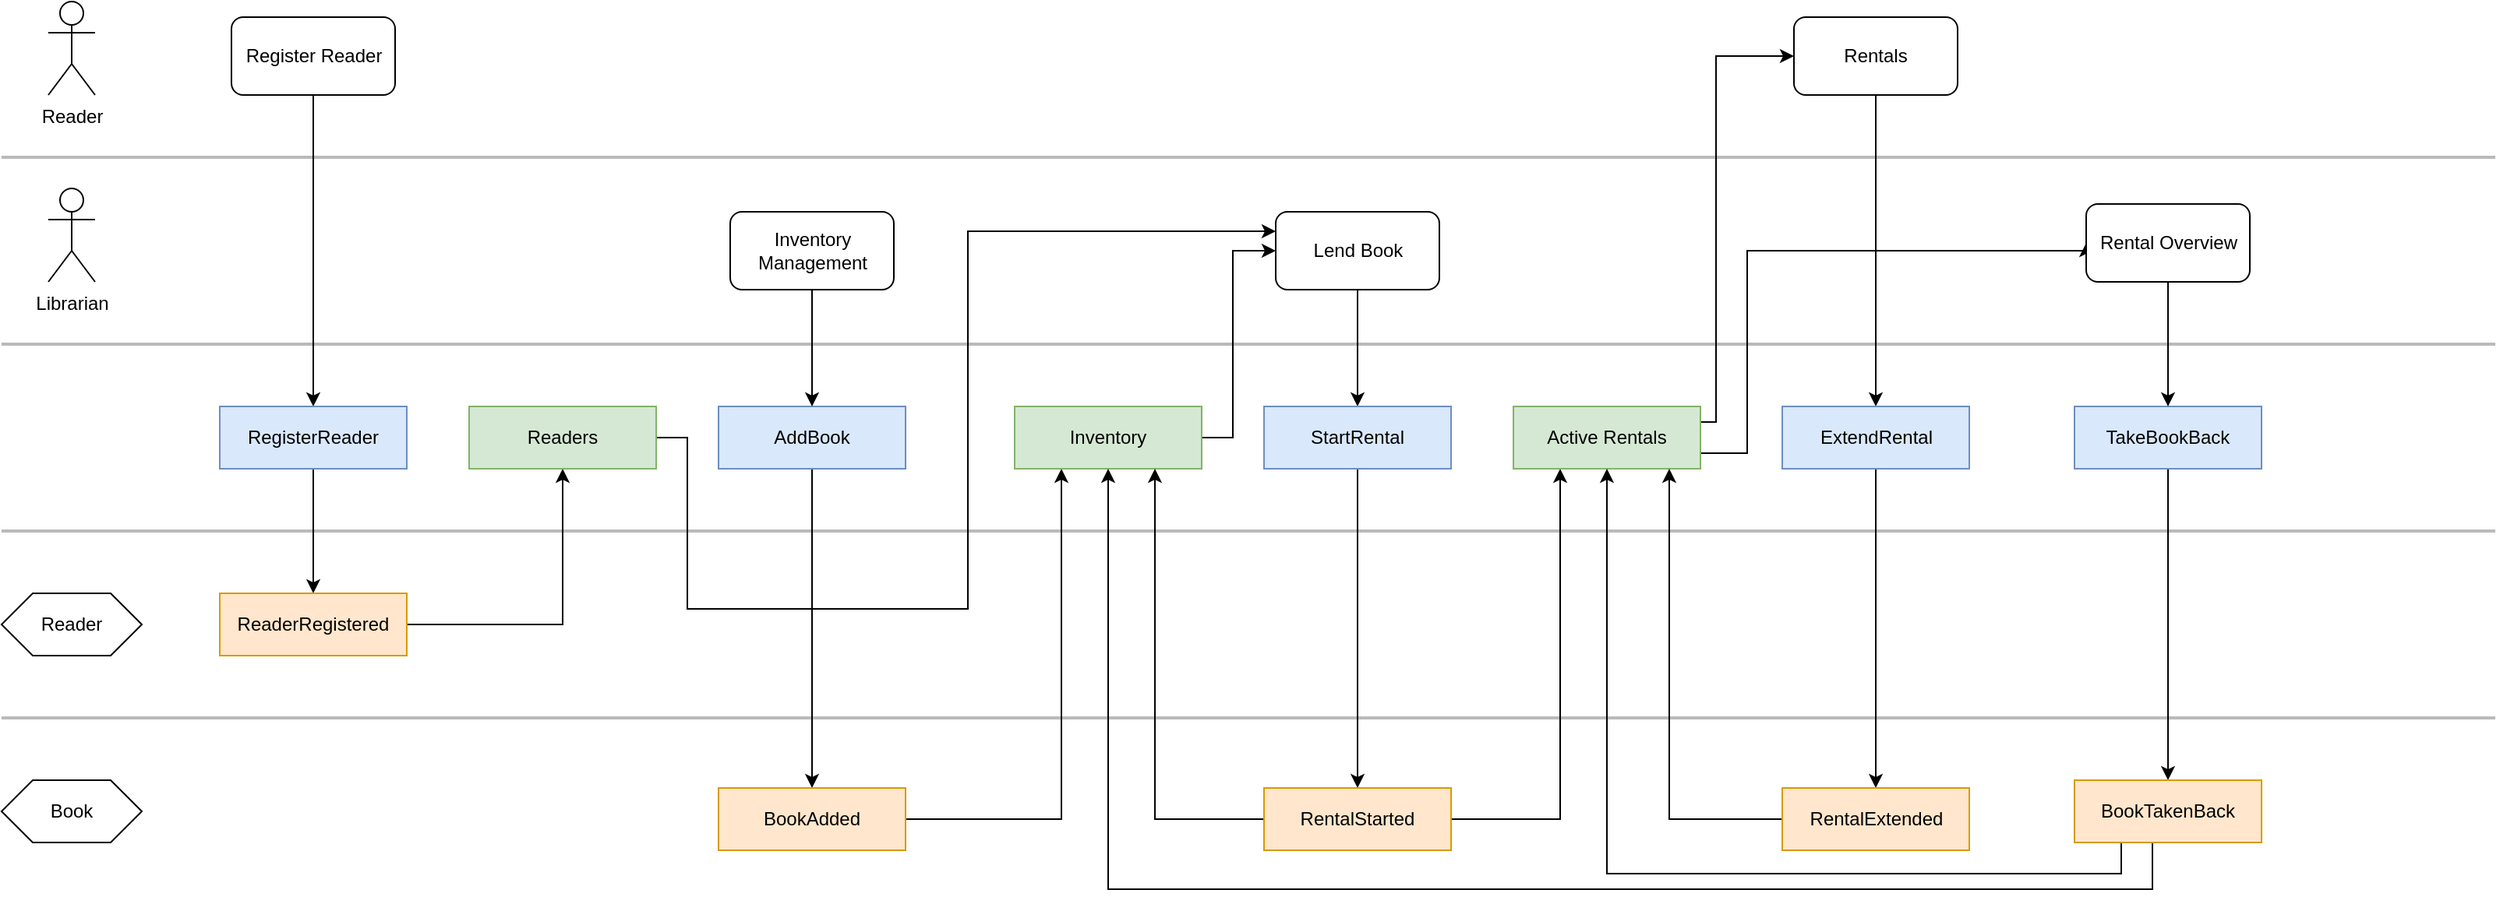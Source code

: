 <mxfile version="20.4.0" type="google"><diagram id="Y_ZXQ3DFGh4M9atr4Ec6" name="Seite-1"><mxGraphModel grid="1" page="1" gridSize="10" guides="1" tooltips="1" connect="1" arrows="1" fold="1" pageScale="1" pageWidth="827" pageHeight="1169" math="0" shadow="0"><root><mxCell id="0"/><mxCell id="1" parent="0"/><mxCell id="T8CrhD5FeA3WMyP5cSqE-1" value="Reader" style="shape=umlActor;verticalLabelPosition=bottom;verticalAlign=top;html=1;outlineConnect=0;" vertex="1" parent="1"><mxGeometry x="30" y="20" width="30" height="60" as="geometry"/></mxCell><mxCell id="T8CrhD5FeA3WMyP5cSqE-2" value="Librarian" style="shape=umlActor;verticalLabelPosition=bottom;verticalAlign=top;html=1;outlineConnect=0;" vertex="1" parent="1"><mxGeometry x="30" y="140" width="30" height="60" as="geometry"/></mxCell><mxCell id="T8CrhD5FeA3WMyP5cSqE-3" value="" style="endArrow=none;html=1;rounded=0;strokeColor=#BABABA;strokeWidth=2;" edge="1" parent="1"><mxGeometry width="50" height="50" relative="1" as="geometry"><mxPoint y="480" as="sourcePoint"/><mxPoint x="1600" y="480" as="targetPoint"/></mxGeometry></mxCell><mxCell id="T8CrhD5FeA3WMyP5cSqE-9" value="" style="endArrow=none;html=1;rounded=0;strokeColor=#BABABA;strokeWidth=2;" edge="1" parent="1"><mxGeometry width="50" height="50" relative="1" as="geometry"><mxPoint y="240" as="sourcePoint"/><mxPoint x="1600" y="240" as="targetPoint"/></mxGeometry></mxCell><mxCell id="T8CrhD5FeA3WMyP5cSqE-10" value="" style="endArrow=none;html=1;rounded=0;strokeWidth=2;strokeColor=#BABABA;" edge="1" parent="1"><mxGeometry width="50" height="50" relative="1" as="geometry"><mxPoint y="360" as="sourcePoint"/><mxPoint x="1600" y="360" as="targetPoint"/></mxGeometry></mxCell><mxCell id="T8CrhD5FeA3WMyP5cSqE-11" value="" style="endArrow=none;html=1;rounded=0;fillColor=#f5f5f5;strokeColor=#BABABA;strokeWidth=2;" edge="1" parent="1"><mxGeometry width="50" height="50" relative="1" as="geometry"><mxPoint y="120" as="sourcePoint"/><mxPoint x="1600" y="120" as="targetPoint"/></mxGeometry></mxCell><mxCell id="T8CrhD5FeA3WMyP5cSqE-12" value="Reader" style="shape=hexagon;perimeter=hexagonPerimeter2;whiteSpace=wrap;html=1;fixedSize=1;" vertex="1" parent="1"><mxGeometry y="400" width="90" height="40" as="geometry"/></mxCell><mxCell id="T8CrhD5FeA3WMyP5cSqE-13" value="Book" style="shape=hexagon;perimeter=hexagonPerimeter2;whiteSpace=wrap;html=1;fixedSize=1;" vertex="1" parent="1"><mxGeometry y="520" width="90" height="40" as="geometry"/></mxCell><mxCell id="T8CrhD5FeA3WMyP5cSqE-19" style="edgeStyle=orthogonalEdgeStyle;rounded=0;orthogonalLoop=1;jettySize=auto;html=1;entryX=0.5;entryY=0;entryDx=0;entryDy=0;" edge="1" parent="1" source="T8CrhD5FeA3WMyP5cSqE-15" target="T8CrhD5FeA3WMyP5cSqE-18"><mxGeometry relative="1" as="geometry"/></mxCell><mxCell id="T8CrhD5FeA3WMyP5cSqE-15" value="AddBook" style="rounded=0;whiteSpace=wrap;html=1;fillColor=#dae8fc;strokeColor=#6c8ebf;" vertex="1" parent="1"><mxGeometry x="460" y="280" width="120" height="40" as="geometry"/></mxCell><mxCell id="T8CrhD5FeA3WMyP5cSqE-21" style="edgeStyle=orthogonalEdgeStyle;rounded=0;orthogonalLoop=1;jettySize=auto;html=1;entryX=0.25;entryY=1;entryDx=0;entryDy=0;" edge="1" parent="1" source="T8CrhD5FeA3WMyP5cSqE-18" target="T8CrhD5FeA3WMyP5cSqE-20"><mxGeometry relative="1" as="geometry"/></mxCell><mxCell id="T8CrhD5FeA3WMyP5cSqE-18" value="BookAdded" style="rounded=0;whiteSpace=wrap;html=1;fillColor=#ffe6cc;strokeColor=#d79b00;" vertex="1" parent="1"><mxGeometry x="460" y="525" width="120" height="40" as="geometry"/></mxCell><mxCell id="T8CrhD5FeA3WMyP5cSqE-53" style="edgeStyle=orthogonalEdgeStyle;rounded=0;orthogonalLoop=1;jettySize=auto;html=1;strokeColor=#000000;strokeWidth=1;exitX=1;exitY=0.5;exitDx=0;exitDy=0;entryX=0;entryY=0.5;entryDx=0;entryDy=0;" edge="1" parent="1" source="T8CrhD5FeA3WMyP5cSqE-20" target="T8CrhD5FeA3WMyP5cSqE-31"><mxGeometry relative="1" as="geometry"><mxPoint x="750" y="160" as="targetPoint"/><Array as="points"><mxPoint x="790" y="300"/><mxPoint x="790" y="180"/></Array></mxGeometry></mxCell><mxCell id="T8CrhD5FeA3WMyP5cSqE-20" value="Inventory" style="rounded=0;whiteSpace=wrap;html=1;fillColor=#d5e8d4;strokeColor=#82b366;" vertex="1" parent="1"><mxGeometry x="650" y="280" width="120" height="40" as="geometry"/></mxCell><mxCell id="T8CrhD5FeA3WMyP5cSqE-25" style="edgeStyle=orthogonalEdgeStyle;rounded=0;orthogonalLoop=1;jettySize=auto;html=1;entryX=0.5;entryY=0;entryDx=0;entryDy=0;" edge="1" parent="1" source="T8CrhD5FeA3WMyP5cSqE-24" target="T8CrhD5FeA3WMyP5cSqE-15"><mxGeometry relative="1" as="geometry"/></mxCell><mxCell id="T8CrhD5FeA3WMyP5cSqE-24" value="Inventory Management" style="rounded=1;whiteSpace=wrap;html=1;" vertex="1" parent="1"><mxGeometry x="467.5" y="155" width="105" height="50" as="geometry"/></mxCell><mxCell id="T8CrhD5FeA3WMyP5cSqE-29" style="edgeStyle=orthogonalEdgeStyle;rounded=0;orthogonalLoop=1;jettySize=auto;html=1;entryX=0.5;entryY=0;entryDx=0;entryDy=0;strokeWidth=1;" edge="1" parent="1" source="T8CrhD5FeA3WMyP5cSqE-26" target="T8CrhD5FeA3WMyP5cSqE-27"><mxGeometry relative="1" as="geometry"/></mxCell><mxCell id="T8CrhD5FeA3WMyP5cSqE-26" value="Register Reader" style="rounded=1;whiteSpace=wrap;html=1;" vertex="1" parent="1"><mxGeometry x="147.5" y="30" width="105" height="50" as="geometry"/></mxCell><mxCell id="T8CrhD5FeA3WMyP5cSqE-30" style="edgeStyle=orthogonalEdgeStyle;rounded=0;orthogonalLoop=1;jettySize=auto;html=1;entryX=0.5;entryY=0;entryDx=0;entryDy=0;strokeWidth=1;" edge="1" parent="1" source="T8CrhD5FeA3WMyP5cSqE-27" target="T8CrhD5FeA3WMyP5cSqE-28"><mxGeometry relative="1" as="geometry"/></mxCell><mxCell id="T8CrhD5FeA3WMyP5cSqE-27" value="RegisterReader" style="rounded=0;whiteSpace=wrap;html=1;fillColor=#dae8fc;strokeColor=#6c8ebf;" vertex="1" parent="1"><mxGeometry x="140" y="280" width="120" height="40" as="geometry"/></mxCell><mxCell id="T8CrhD5FeA3WMyP5cSqE-33" style="edgeStyle=orthogonalEdgeStyle;rounded=0;orthogonalLoop=1;jettySize=auto;html=1;entryX=0.5;entryY=1;entryDx=0;entryDy=0;strokeWidth=1;" edge="1" parent="1" source="T8CrhD5FeA3WMyP5cSqE-28" target="T8CrhD5FeA3WMyP5cSqE-32"><mxGeometry relative="1" as="geometry"/></mxCell><mxCell id="T8CrhD5FeA3WMyP5cSqE-28" value="ReaderRegistered" style="rounded=0;whiteSpace=wrap;html=1;fillColor=#ffe6cc;strokeColor=#d79b00;" vertex="1" parent="1"><mxGeometry x="140" y="400" width="120" height="40" as="geometry"/></mxCell><mxCell id="T8CrhD5FeA3WMyP5cSqE-37" style="edgeStyle=orthogonalEdgeStyle;rounded=0;orthogonalLoop=1;jettySize=auto;html=1;entryX=0.5;entryY=0;entryDx=0;entryDy=0;strokeColor=#000000;strokeWidth=1;" edge="1" parent="1" source="T8CrhD5FeA3WMyP5cSqE-31" target="T8CrhD5FeA3WMyP5cSqE-36"><mxGeometry relative="1" as="geometry"/></mxCell><mxCell id="T8CrhD5FeA3WMyP5cSqE-44" style="edgeStyle=orthogonalEdgeStyle;rounded=0;orthogonalLoop=1;jettySize=auto;html=1;entryX=0.5;entryY=0;entryDx=0;entryDy=0;strokeColor=#000000;strokeWidth=1;exitX=0.5;exitY=1;exitDx=0;exitDy=0;" edge="1" parent="1" source="T8CrhD5FeA3WMyP5cSqE-48" target="T8CrhD5FeA3WMyP5cSqE-43"><mxGeometry relative="1" as="geometry"><mxPoint x="1355" y="60" as="sourcePoint"/></mxGeometry></mxCell><mxCell id="T8CrhD5FeA3WMyP5cSqE-31" value="Lend Book" style="rounded=1;whiteSpace=wrap;html=1;" vertex="1" parent="1"><mxGeometry x="817.5" y="155" width="105" height="50" as="geometry"/></mxCell><mxCell id="T8CrhD5FeA3WMyP5cSqE-52" style="edgeStyle=orthogonalEdgeStyle;rounded=0;orthogonalLoop=1;jettySize=auto;html=1;entryX=0;entryY=0.25;entryDx=0;entryDy=0;strokeColor=#000000;strokeWidth=1;exitX=1;exitY=0.5;exitDx=0;exitDy=0;" edge="1" parent="1" source="T8CrhD5FeA3WMyP5cSqE-32" target="T8CrhD5FeA3WMyP5cSqE-31"><mxGeometry relative="1" as="geometry"><Array as="points"><mxPoint x="440" y="300"/><mxPoint x="440" y="410"/><mxPoint x="620" y="410"/><mxPoint x="620" y="168"/></Array></mxGeometry></mxCell><mxCell id="T8CrhD5FeA3WMyP5cSqE-32" value="Readers" style="rounded=0;whiteSpace=wrap;html=1;fillColor=#d5e8d4;strokeColor=#82b366;" vertex="1" parent="1"><mxGeometry x="300" y="280" width="120" height="40" as="geometry"/></mxCell><mxCell id="T8CrhD5FeA3WMyP5cSqE-39" style="edgeStyle=orthogonalEdgeStyle;rounded=0;orthogonalLoop=1;jettySize=auto;html=1;entryX=0.5;entryY=0;entryDx=0;entryDy=0;strokeColor=#000000;strokeWidth=1;" edge="1" parent="1" source="T8CrhD5FeA3WMyP5cSqE-36" target="T8CrhD5FeA3WMyP5cSqE-38"><mxGeometry relative="1" as="geometry"/></mxCell><mxCell id="T8CrhD5FeA3WMyP5cSqE-36" value="StartRental" style="rounded=0;whiteSpace=wrap;html=1;fillColor=#dae8fc;strokeColor=#6c8ebf;" vertex="1" parent="1"><mxGeometry x="810" y="280" width="120" height="40" as="geometry"/></mxCell><mxCell id="T8CrhD5FeA3WMyP5cSqE-40" style="edgeStyle=orthogonalEdgeStyle;rounded=0;orthogonalLoop=1;jettySize=auto;html=1;entryX=0.75;entryY=1;entryDx=0;entryDy=0;strokeColor=#000000;strokeWidth=1;" edge="1" parent="1" source="T8CrhD5FeA3WMyP5cSqE-38" target="T8CrhD5FeA3WMyP5cSqE-20"><mxGeometry relative="1" as="geometry"/></mxCell><mxCell id="T8CrhD5FeA3WMyP5cSqE-42" style="edgeStyle=orthogonalEdgeStyle;rounded=0;orthogonalLoop=1;jettySize=auto;html=1;entryX=0.25;entryY=1;entryDx=0;entryDy=0;strokeColor=#000000;strokeWidth=1;" edge="1" parent="1" source="T8CrhD5FeA3WMyP5cSqE-38" target="T8CrhD5FeA3WMyP5cSqE-41"><mxGeometry relative="1" as="geometry"/></mxCell><mxCell id="T8CrhD5FeA3WMyP5cSqE-38" value="RentalStarted" style="rounded=0;whiteSpace=wrap;html=1;fillColor=#ffe6cc;strokeColor=#d79b00;" vertex="1" parent="1"><mxGeometry x="810" y="525" width="120" height="40" as="geometry"/></mxCell><mxCell id="T8CrhD5FeA3WMyP5cSqE-49" style="edgeStyle=orthogonalEdgeStyle;rounded=0;orthogonalLoop=1;jettySize=auto;html=1;entryX=0;entryY=0.5;entryDx=0;entryDy=0;strokeColor=#000000;strokeWidth=1;exitX=1;exitY=0.25;exitDx=0;exitDy=0;" edge="1" parent="1" source="T8CrhD5FeA3WMyP5cSqE-41" target="T8CrhD5FeA3WMyP5cSqE-48"><mxGeometry relative="1" as="geometry"><Array as="points"><mxPoint x="1100" y="290"/><mxPoint x="1100" y="55"/></Array></mxGeometry></mxCell><mxCell id="T8CrhD5FeA3WMyP5cSqE-56" style="edgeStyle=orthogonalEdgeStyle;rounded=0;orthogonalLoop=1;jettySize=auto;html=1;entryX=0;entryY=0.5;entryDx=0;entryDy=0;strokeColor=#000000;strokeWidth=1;exitX=1;exitY=0.75;exitDx=0;exitDy=0;" edge="1" parent="1" source="T8CrhD5FeA3WMyP5cSqE-41" target="T8CrhD5FeA3WMyP5cSqE-54"><mxGeometry relative="1" as="geometry"><Array as="points"><mxPoint x="1120" y="310"/><mxPoint x="1120" y="180"/><mxPoint x="1338" y="180"/></Array></mxGeometry></mxCell><mxCell id="T8CrhD5FeA3WMyP5cSqE-41" value="Active Rentals" style="rounded=0;whiteSpace=wrap;html=1;fillColor=#d5e8d4;strokeColor=#82b366;" vertex="1" parent="1"><mxGeometry x="970" y="280" width="120" height="40" as="geometry"/></mxCell><mxCell id="T8CrhD5FeA3WMyP5cSqE-46" style="edgeStyle=orthogonalEdgeStyle;rounded=0;orthogonalLoop=1;jettySize=auto;html=1;entryX=0.5;entryY=0;entryDx=0;entryDy=0;strokeColor=#000000;strokeWidth=1;" edge="1" parent="1" source="T8CrhD5FeA3WMyP5cSqE-43" target="T8CrhD5FeA3WMyP5cSqE-45"><mxGeometry relative="1" as="geometry"/></mxCell><mxCell id="T8CrhD5FeA3WMyP5cSqE-43" value="ExtendRental" style="rounded=0;whiteSpace=wrap;html=1;fillColor=#dae8fc;strokeColor=#6c8ebf;" vertex="1" parent="1"><mxGeometry x="1142.5" y="280" width="120" height="40" as="geometry"/></mxCell><mxCell id="T8CrhD5FeA3WMyP5cSqE-47" style="edgeStyle=orthogonalEdgeStyle;rounded=0;orthogonalLoop=1;jettySize=auto;html=1;strokeColor=#000000;strokeWidth=1;" edge="1" parent="1" source="T8CrhD5FeA3WMyP5cSqE-45"><mxGeometry relative="1" as="geometry"><mxPoint x="1070" y="320" as="targetPoint"/><Array as="points"><mxPoint x="1070" y="545"/><mxPoint x="1070" y="320"/></Array></mxGeometry></mxCell><mxCell id="T8CrhD5FeA3WMyP5cSqE-45" value="RentalExtended" style="rounded=0;whiteSpace=wrap;html=1;fillColor=#ffe6cc;strokeColor=#d79b00;" vertex="1" parent="1"><mxGeometry x="1142.5" y="525" width="120" height="40" as="geometry"/></mxCell><mxCell id="T8CrhD5FeA3WMyP5cSqE-48" value="Rentals" style="rounded=1;whiteSpace=wrap;html=1;" vertex="1" parent="1"><mxGeometry x="1150" y="30" width="105" height="50" as="geometry"/></mxCell><mxCell id="T8CrhD5FeA3WMyP5cSqE-58" style="edgeStyle=orthogonalEdgeStyle;rounded=0;orthogonalLoop=1;jettySize=auto;html=1;entryX=0.5;entryY=0;entryDx=0;entryDy=0;strokeColor=#000000;strokeWidth=1;" edge="1" parent="1" source="T8CrhD5FeA3WMyP5cSqE-50" target="T8CrhD5FeA3WMyP5cSqE-57"><mxGeometry relative="1" as="geometry"/></mxCell><mxCell id="T8CrhD5FeA3WMyP5cSqE-50" value="TakeBookBack" style="rounded=0;whiteSpace=wrap;html=1;fillColor=#dae8fc;strokeColor=#6c8ebf;" vertex="1" parent="1"><mxGeometry x="1330" y="280" width="120" height="40" as="geometry"/></mxCell><mxCell id="T8CrhD5FeA3WMyP5cSqE-55" style="edgeStyle=orthogonalEdgeStyle;rounded=0;orthogonalLoop=1;jettySize=auto;html=1;entryX=0.5;entryY=0;entryDx=0;entryDy=0;strokeColor=#000000;strokeWidth=1;" edge="1" parent="1" source="T8CrhD5FeA3WMyP5cSqE-54" target="T8CrhD5FeA3WMyP5cSqE-50"><mxGeometry relative="1" as="geometry"/></mxCell><mxCell id="T8CrhD5FeA3WMyP5cSqE-54" value="Rental Overview" style="rounded=1;whiteSpace=wrap;html=1;" vertex="1" parent="1"><mxGeometry x="1337.5" y="150" width="105" height="50" as="geometry"/></mxCell><mxCell id="T8CrhD5FeA3WMyP5cSqE-59" style="edgeStyle=orthogonalEdgeStyle;rounded=0;orthogonalLoop=1;jettySize=auto;html=1;strokeColor=#000000;strokeWidth=1;exitX=0.25;exitY=1;exitDx=0;exitDy=0;entryX=0.5;entryY=1;entryDx=0;entryDy=0;" edge="1" parent="1" source="T8CrhD5FeA3WMyP5cSqE-57" target="T8CrhD5FeA3WMyP5cSqE-41"><mxGeometry relative="1" as="geometry"><mxPoint x="1675" y="495" as="sourcePoint"/><Array as="points"><mxPoint x="1360" y="580"/><mxPoint x="1030" y="580"/></Array><mxPoint x="1020" y="320" as="targetPoint"/></mxGeometry></mxCell><mxCell id="T8CrhD5FeA3WMyP5cSqE-60" style="edgeStyle=orthogonalEdgeStyle;rounded=0;orthogonalLoop=1;jettySize=auto;html=1;entryX=0.5;entryY=1;entryDx=0;entryDy=0;strokeColor=#000000;strokeWidth=1;" edge="1" parent="1" source="T8CrhD5FeA3WMyP5cSqE-57" target="T8CrhD5FeA3WMyP5cSqE-20"><mxGeometry relative="1" as="geometry"><Array as="points"><mxPoint x="1380" y="590"/><mxPoint x="710" y="590"/></Array></mxGeometry></mxCell><mxCell id="T8CrhD5FeA3WMyP5cSqE-57" value="BookTakenBack" style="rounded=0;whiteSpace=wrap;html=1;fillColor=#ffe6cc;strokeColor=#d79b00;" vertex="1" parent="1"><mxGeometry x="1330" y="520" width="120" height="40" as="geometry"/></mxCell></root></mxGraphModel></diagram></mxfile>